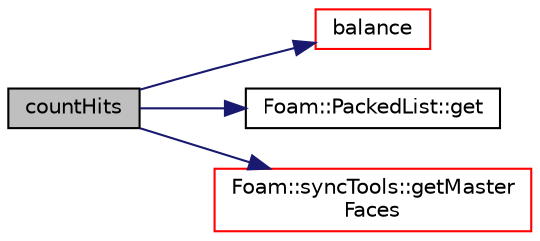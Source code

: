 digraph "countHits"
{
  bgcolor="transparent";
  edge [fontname="Helvetica",fontsize="10",labelfontname="Helvetica",labelfontsize="10"];
  node [fontname="Helvetica",fontsize="10",shape=record];
  rankdir="LR";
  Node976 [label="countHits",height=0.2,width=0.4,color="black", fillcolor="grey75", style="filled", fontcolor="black"];
  Node976 -> Node977 [color="midnightblue",fontsize="10",style="solid",fontname="Helvetica"];
  Node977 [label="balance",height=0.2,width=0.4,color="red",URL="$a25857.html#a64feb4b7a4116efb2111d5adf88b50a3",tooltip="Redecompose according to cell count. "];
  Node976 -> Node1585 [color="midnightblue",fontsize="10",style="solid",fontname="Helvetica"];
  Node1585 [label="Foam::PackedList::get",height=0.2,width=0.4,color="black",URL="$a27053.html#a7765dcc7956af47317165c107001b59c",tooltip="Get value at index I. "];
  Node976 -> Node1586 [color="midnightblue",fontsize="10",style="solid",fontname="Helvetica"];
  Node1586 [label="Foam::syncTools::getMaster\lFaces",height=0.2,width=0.4,color="red",URL="$a28657.html#a46e7fd91866d97d6f21c35b1a892f0c4",tooltip="Get per face whether it is uncoupled or a master of a. "];
}
